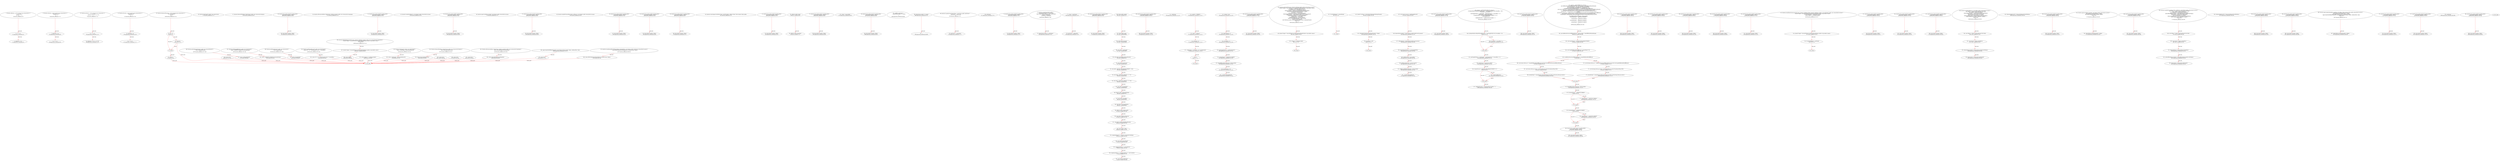 digraph  {
13 [label="2_ function add(uint a, uint b) internal pure returns(uint c) {\n        c = a + b;\n        require(c >= a);\n    }\n13-function_definition-3-6", method="add(uint a,uint b)", type_label=function_definition];
31 [label="3_ c = a + b;\n31-expression_statement-4-4", method="add(uint a,uint b)", type_label=expression_statement];
37 [label="4_ require(c >= a);\n37-expression_statement-5-5", method="add(uint a,uint b)", type_label=expression_statement];
44 [label="6_ function sub(uint a, uint b) internal pure returns(uint c) {\n        require(b <= a);\n        c = a - b;\n    }\n44-function_definition-7-10", method="sub(uint a,uint b)", type_label=function_definition];
62 [label="7_ require(b <= a);\n62-expression_statement-8-8", method="sub(uint a,uint b)", type_label=expression_statement];
69 [label="8_ c = a - b;\n69-expression_statement-9-9", method="sub(uint a,uint b)", type_label=expression_statement];
75 [label="10_ function mul(uint a, uint b) internal pure returns(uint c) {\n        c = a * b;\n        require(a == 0 || c / a == b);\n    }\n75-function_definition-11-14", method="mul(uint a,uint b)", type_label=function_definition];
93 [label="11_ c = a * b;\n93-expression_statement-12-12", method="mul(uint a,uint b)", type_label=expression_statement];
99 [label="12_ require(a == 0 || c / a == b);\n99-expression_statement-13-13", method="mul(uint a,uint b)", type_label=expression_statement];
112 [label="14_ function div(uint a, uint b) internal pure returns(uint c) {\n        require(b > 0);\n        c = a / b;\n    }\n112-function_definition-15-18", method="div(uint a,uint b)", type_label=function_definition];
130 [label="15_ require(b > 0);\n130-expression_statement-16-16", method="div(uint a,uint b)", type_label=expression_statement];
137 [label="16_ c = a / b;\n137-expression_statement-17-17", method="div(uint a,uint b)", type_label=expression_statement];
146 [label="20_ function limitLessThan(uint a, uint b) internal pure returns(uint c) {\n        if (a > b) return b;\n        return a;\n    }\n146-function_definition-21-24", method="limitLessThan(uint a,uint b)", type_label=function_definition];
164 [label="21_ if_a > b\n164-if-22-22", method="limitLessThan(uint a,uint b)", type_label=if];
2262 [label="21_ end_if", method="limitLessThan(uint a,uint b)", type_label=end_if];
168 [label="21_ return b;\n168-return-22-22", method="limitLessThan(uint a,uint b)", type_label=return];
170 [label="22_ return a;\n170-return-23-23", method="limitLessThan(uint a,uint b)", type_label=return];
175 [label="26_ function totalSupply() public view returns(uint);\n175-function_definition-27-27", method="totalSupply()", type_label=function_definition];
183 [label="27_ function balanceOf(address tokenOwner) public view returns(uint balance);\n183-function_definition-28-28", method="balanceOf(address tokenOwner)", type_label=function_definition];
196 [label="28_ function bug_unchk_send18() payable public{\n      msg.sender.transfer(1 ether);}\n196-function_definition-29-30", method="bug_unchk_send18()", type_label=function_definition];
201 [label="29_ msg.sender.transfer(1 ether);\n201-expression_statement-30-30", method="bug_unchk_send18()", type_label=expression_statement];
211 [label="30_ function allowance(address tokenOwner, address spender) public view returns(uint remaining);\n211-function_definition-31-31", method="allowance(address tokenOwner,address spender)", type_label=function_definition];
228 [label="31_ function bug_unchk_send29() payable public{\n      msg.sender.transfer(1 ether);}\n228-function_definition-32-33", method="bug_unchk_send29()", type_label=function_definition];
233 [label="32_ msg.sender.transfer(1 ether);\n233-expression_statement-33-33", method="bug_unchk_send29()", type_label=expression_statement];
243 [label="33_ function transfer(address to, uint tokens) public returns(bool success);\n243-function_definition-34-34", method="transfer(address to,uint tokens)", type_label=function_definition];
259 [label="34_ function bug_unchk_send6() payable public{\n      msg.sender.transfer(1 ether);}\n259-function_definition-35-36", method="bug_unchk_send6()", type_label=function_definition];
264 [label="35_ msg.sender.transfer(1 ether);\n264-expression_statement-36-36", method="bug_unchk_send6()", type_label=expression_statement];
274 [label="36_ function approve(address spender, uint tokens) public returns(bool success);\n274-function_definition-37-37", method="approve(address spender,uint tokens)", type_label=function_definition];
290 [label="37_ function bug_unchk_send16() payable public{\n      msg.sender.transfer(1 ether);}\n290-function_definition-38-39", method="bug_unchk_send16()", type_label=function_definition];
295 [label="38_ msg.sender.transfer(1 ether);\n295-expression_statement-39-39", method="bug_unchk_send16()", type_label=expression_statement];
305 [label="39_ function transferFrom(address from, address to, uint tokens) public returns(bool success);\n305-function_definition-40-40", method="transferFrom(address from,address to,uint tokens)", type_label=function_definition];
325 [label="40_ function bug_unchk_send24() payable public{\n      msg.sender.transfer(1 ether);}\n325-function_definition-41-42", method="bug_unchk_send24()", type_label=function_definition];
330 [label="41_ msg.sender.transfer(1 ether);\n330-expression_statement-42-42", method="bug_unchk_send24()", type_label=expression_statement];
340 [label="42_ function bug_unchk_send8() payable public{\n      msg.sender.transfer(1 ether);}\n340-function_definition-43-44", method="bug_unchk_send8()", type_label=function_definition];
345 [label="43_ msg.sender.transfer(1 ether);\n345-expression_statement-44-44", method="bug_unchk_send8()", type_label=expression_statement];
369 [label="45_ function bug_unchk_send27() payable public{\n      msg.sender.transfer(1 ether);}\n369-function_definition-46-47", method="bug_unchk_send27()", type_label=function_definition];
374 [label="46_ msg.sender.transfer(1 ether);\n374-expression_statement-47-47", method="bug_unchk_send27()", type_label=expression_statement];
401 [label="50_ function receiveApproval(address from, uint256 tokens, address token, bytes memory data) public;\n401-function_definition-51-51", method="receiveApproval(address from,uint256 tokens,address token,bytes memory data)", type_label=function_definition];
420 [label="51_ function bug_unchk_send5() payable public{\n      msg.sender.transfer(1 ether);}\n420-function_definition-52-53", method="bug_unchk_send5()", type_label=function_definition];
425 [label="52_ msg.sender.transfer(1 ether);\n425-expression_statement-53-53", method="bug_unchk_send5()", type_label=expression_statement];
438 [label="55_ address public owner;\n438-new_variable-56-56", method="", type_label=new_variable];
443 [label="56_ address public newOwner;\n443-new_variable-57-57", method="", type_label=new_variable];
448 [label="57_ function bug_unchk_send31() payable public{\n      msg.sender.transfer(1 ether);}\n448-function_definition-58-59", method="bug_unchk_send31()", type_label=function_definition];
453 [label="58_ msg.sender.transfer(1 ether);\n453-expression_statement-59-59", method="bug_unchk_send31()", type_label=expression_statement];
475 [label="61_ owner = msg.sender;\n475-expression_statement-62-62", method="", type_label=expression_statement];
481 [label="63_ function bug_unchk_send15() payable public{\n      msg.sender.transfer(1 ether);}\n481-function_definition-64-65", method="bug_unchk_send15()", type_label=function_definition];
486 [label="64_ msg.sender.transfer(1 ether);\n486-expression_statement-65-65", method="bug_unchk_send15()", type_label=expression_statement];
496 [label="65_ modifier onlyOwner {\n        require(msg.sender == owner);\n        _;\n    }\n496-expression_statement-66-69", method="", type_label=expression_statement];
499 [label="66_ require(msg.sender == owner);\n499-expression_statement-67-67", method="", type_label=expression_statement];
508 [label="67_ _;\n508-expression_statement-68-68", method="", type_label=expression_statement];
510 [label="69_ function transferOwnership(address _newOwner) public onlyOwner {\n        newOwner = _newOwner;\n    }\n510-function_definition-70-72", method="transferOwnership(address _newOwner)", type_label=function_definition];
517 [label="69_ onlyOwner\n517-expression_statement-70-70", method="transferOwnership(address _newOwner)", type_label=expression_statement];
520 [label="70_ newOwner = _newOwner;\n520-expression_statement-71-71", method="transferOwnership(address _newOwner)", type_label=expression_statement];
524 [label="72_ function bug_unchk_send28() payable public{\n      msg.sender.transfer(1 ether);}\n524-function_definition-73-74", method="bug_unchk_send28()", type_label=function_definition];
529 [label="73_ msg.sender.transfer(1 ether);\n529-expression_statement-74-74", method="bug_unchk_send28()", type_label=expression_statement];
539 [label="74_ function acceptOwnership() public {\n        require(msg.sender == newOwner);\n        emit OwnershipTransferred(owner, newOwner);\n        owner = newOwner;\n        newOwner = address(0);\n    }\n539-function_definition-75-80", method="acceptOwnership()", type_label=function_definition];
543 [label="75_ require(msg.sender == newOwner);\n543-expression_statement-76-76", method="acceptOwnership()", type_label=expression_statement];
558 [label="77_ owner = newOwner;\n558-expression_statement-78-78", method="acceptOwnership()", type_label=expression_statement];
562 [label="78_ newOwner = address(0);\n562-expression_statement-79-79", method="acceptOwnership()", type_label=expression_statement];
568 [label="80_ function bug_unchk_send21() payable public{\n      msg.sender.transfer(1 ether);}\n568-function_definition-81-82", method="bug_unchk_send21()", type_label=function_definition];
573 [label="81_ msg.sender.transfer(1 ether);\n573-expression_statement-82-82", method="bug_unchk_send21()", type_label=expression_statement];
602 [label="86_ string public symbol;\n602-new_variable-87-87", method="", type_label=new_variable];
607 [label="87_ string public name;\n607-new_variable-88-88", method="", type_label=new_variable];
612 [label="88_ uint8 public decimals;\n612-new_variable-89-89", method="", type_label=new_variable];
617 [label="89_ uint public _totalSupply;\n617-new_variable-90-90", method="", type_label=new_variable];
622 [label="90_ uint public latestDifficultyPeriodStarted;\n622-new_variable-91-91", method="", type_label=new_variable];
627 [label="91_ uint public epochCount;\n627-new_variable-92-92", method="", type_label=new_variable];
632 [label="92_ uint public _BLOCKS_PER_READJUSTMENT = 1024;\n632-new_variable-93-93", method="", type_label=new_variable];
638 [label="93_ uint public _MINIMUM_TARGET = 2 ** 16;\n638-new_variable-94-94", method="", type_label=new_variable];
646 [label="94_ uint public _MAXIMUM_TARGET = 2 ** 234;\n646-new_variable-95-95", method="", type_label=new_variable];
654 [label="95_ uint public miningTarget;\n654-new_variable-96-96", method="", type_label=new_variable];
659 [label="96_ bytes32 public challengeNumber;\n659-new_variable-97-97", method="", type_label=new_variable];
664 [label="97_ uint public rewardEra;\n664-new_variable-98-98", method="", type_label=new_variable];
669 [label="98_ uint public maxSupplyForEra;\n669-new_variable-99-99", method="", type_label=new_variable];
674 [label="99_ address public lastRewardTo;\n674-new_variable-100-100", method="", type_label=new_variable];
679 [label="100_ uint public lastRewardAmount;\n679-new_variable-101-101", method="", type_label=new_variable];
684 [label="101_ uint public lastRewardEthBlockNumber;\n684-new_variable-102-102", method="", type_label=new_variable];
689 [label="102_ bool locked = false;\n689-new_variable-103-103", method="", type_label=new_variable];
695 [label="103_ mapping(bytes32 => bytes32) solutionForChallenge;\n695-new_variable-104-104", method="", type_label=new_variable];
701 [label="104_ uint public tokensMinted;\n701-new_variable-105-105", method="", type_label=new_variable];
706 [label="105_ mapping(address => uint) balances;\n706-new_variable-106-106", method="", type_label=new_variable];
712 [label="106_ mapping(address => mapping(address => uint)) allowed;\n712-new_variable-107-107", method="", type_label=new_variable];
720 [label="107_ uint public burnPercent;\n720-new_variable-108-108", method="", type_label=new_variable];
725 [label="108_ function bug_unchk_send13() payable public{\n      msg.sender.transfer(1 ether);}\n725-function_definition-109-110", method="bug_unchk_send13()", type_label=function_definition];
730 [label="109_ msg.sender.transfer(1 ether);\n730-expression_statement-110-110", method="bug_unchk_send13()", type_label=expression_statement];
759 [label="111_ onlyOwner\n759-expression_statement-112-112", method="", type_label=expression_statement];
762 [label="112_ symbol = \"YESBUZ\";\n762-expression_statement-113-113", method="", type_label=expression_statement];
767 [label="113_ name = \"Yesbuzz\";\n767-expression_statement-114-114", method="", type_label=expression_statement];
772 [label="114_ decimals = 8;\n772-expression_statement-115-115", method="", type_label=expression_statement];
776 [label="115_ _totalSupply = 21000000 * 10 ** uint(decimals);\n776-expression_statement-116-116", method="", type_label=expression_statement];
786 [label="116_ if\n786-if-117-117", method="", type_label=if];
2884 [label="116_ end_if", method="", type_label=end_if];
790 [label="117_ locked = true;\n790-expression_statement-118-118", method="", type_label=expression_statement];
795 [label="118_ tokensMinted = 0;\n795-expression_statement-119-119", method="", type_label=expression_statement];
799 [label="119_ rewardEra = 0;\n799-expression_statement-120-120", method="", type_label=expression_statement];
803 [label="120_ maxSupplyForEra = _totalSupply.div(2);\n803-expression_statement-121-121", method="", type_label=expression_statement];
812 [label="121_ miningTarget = _MAXIMUM_TARGET;\n812-expression_statement-122-122", method="", type_label=expression_statement];
816 [label="122_ latestDifficultyPeriodStarted = block.number;\n816-expression_statement-123-123", method="", type_label=expression_statement];
822 [label="123_ burnPercent = 10;\n822-expression_statement-124-124", method="", type_label=expression_statement];
826 [label="124_ _startNewMiningEpoch();\n826-expression_statement-125-125", method="", type_label=expression_statement];
829 [label="126_ function bug_unchk_send10() payable public{\n      msg.sender.transfer(1 ether);}\n829-function_definition-127-128", method="bug_unchk_send10()", type_label=function_definition];
834 [label="127_ msg.sender.transfer(1 ether);\n834-expression_statement-128-128", method="bug_unchk_send10()", type_label=expression_statement];
844 [label="128_ function mint(uint256 nonce, bytes32 challenge_digest) public returns(bool success) {\n        bytes32 digest = keccak256(abi.encodePacked(challengeNumber, msg.sender, nonce));\n        if (digest != challenge_digest) revert();\n        if (uint256(digest) > miningTarget) revert();\n        bytes32 solution = solutionForChallenge[challengeNumber];\n        solutionForChallenge[challengeNumber] = digest;\n        if (solution != 0x0) revert();  \n        uint reward_amount = getMiningReward();\n        balances[msg.sender] = balances[msg.sender].add(reward_amount);\n        tokensMinted = tokensMinted.add(reward_amount);\n        assert(tokensMinted <= maxSupplyForEra);\n        lastRewardTo = msg.sender;\n        lastRewardAmount = reward_amount;\n        lastRewardEthBlockNumber = block.number;\n        _startNewMiningEpoch();\n        emit Mint(msg.sender, reward_amount, epochCount, challengeNumber);\n        return true;\n    }\n844-function_definition-129-146", method="mint(uint256 nonce,bytes32 challenge_digest)", type_label=function_definition];
861 [label="129_ bytes32 digest = keccak256(abi.encodePacked(challengeNumber, msg.sender, nonce));\n861-new_variable-130-130", method="mint(uint256 nonce,bytes32 challenge_digest)", type_label=new_variable];
881 [label="130_ if_digest != challenge_digest\n881-if-131-131", method="mint(uint256 nonce,bytes32 challenge_digest)", type_label=if];
2979 [label="130_ end_if", method="mint(uint256 nonce,bytes32 challenge_digest)", type_label=end_if];
887 [label="131_ if_uint256(digest) > miningTarget\n887-if-132-132", method="mint(uint256 nonce,bytes32 challenge_digest)", type_label=if];
2985 [label="131_ end_if", method="mint(uint256 nonce,bytes32 challenge_digest)", type_label=end_if];
895 [label="132_ bytes32 solution = solutionForChallenge[challengeNumber];\n895-new_variable-133-133", method="mint(uint256 nonce,bytes32 challenge_digest)", type_label=new_variable];
903 [label="133_ solutionForChallenge[challengeNumber] = digest;\n903-expression_statement-134-134", method="mint(uint256 nonce,bytes32 challenge_digest)", type_label=expression_statement];
909 [label="134_ if_solution != 0x0\n909-if-135-135", method="mint(uint256 nonce,bytes32 challenge_digest)", type_label=if];
3007 [label="134_ end_if", method="mint(uint256 nonce,bytes32 challenge_digest)", type_label=end_if];
915 [label="135_ uint reward_amount = getMiningReward();\n915-new_variable-136-136", method="mint(uint256 nonce,bytes32 challenge_digest)", type_label=new_variable];
922 [label="136_ balances[msg.sender] = balances[msg.sender].add(reward_amount);\n922-expression_statement-137-137", method="mint(uint256 nonce,bytes32 challenge_digest)", type_label=expression_statement];
939 [label="137_ tokensMinted = tokensMinted.add(reward_amount);\n939-expression_statement-138-138", method="mint(uint256 nonce,bytes32 challenge_digest)", type_label=expression_statement];
948 [label="138_ assert(tokensMinted <= maxSupplyForEra);\n948-expression_statement-139-139", method="mint(uint256 nonce,bytes32 challenge_digest)", type_label=expression_statement];
955 [label="139_ lastRewardTo = msg.sender;\n955-expression_statement-140-140", method="mint(uint256 nonce,bytes32 challenge_digest)", type_label=expression_statement];
961 [label="140_ lastRewardAmount = reward_amount;\n961-expression_statement-141-141", method="mint(uint256 nonce,bytes32 challenge_digest)", type_label=expression_statement];
965 [label="141_ lastRewardEthBlockNumber = block.number;\n965-expression_statement-142-142", method="mint(uint256 nonce,bytes32 challenge_digest)", type_label=expression_statement];
971 [label="142_ _startNewMiningEpoch();\n971-expression_statement-143-143", method="mint(uint256 nonce,bytes32 challenge_digest)", type_label=expression_statement];
986 [label="144_ return true;\n986-return-145-145", method="mint(uint256 nonce,bytes32 challenge_digest)", type_label=return];
989 [label="146_ function bug_unchk_send22() payable public{\n      msg.sender.transfer(1 ether);}\n989-function_definition-147-148", method="bug_unchk_send22()", type_label=function_definition];
994 [label="147_ msg.sender.transfer(1 ether);\n994-expression_statement-148-148", method="bug_unchk_send22()", type_label=expression_statement];
1004 [label="148_ function _startNewMiningEpoch() internal {\n        if (tokensMinted.add(getMiningReward()) > maxSupplyForEra && rewardEra < 39) {\n            rewardEra = rewardEra + 1;\n        }\n        maxSupplyForEra = _totalSupply - _totalSupply.div(2 ** (rewardEra + 1));\n        epochCount = epochCount.add(1);\n        if (epochCount % _BLOCKS_PER_READJUSTMENT == 0) {\n            _reAdjustDifficulty();\n        }\n        challengeNumber = blockhash(block.number - 1);\n    }\n1004-function_definition-149-159", method="_startNewMiningEpoch()", type_label=function_definition];
1008 [label="149_ if_tokensMinted.add(getMiningReward()) > maxSupplyForEra && rewardEra < 39\n1008-if-150-152", method="_startNewMiningEpoch()", type_label=if];
3106 [label="149_ end_if", method="_startNewMiningEpoch()", type_label=end_if];
1023 [label="150_ rewardEra = rewardEra + 1;\n1023-expression_statement-151-151", method="_startNewMiningEpoch()", type_label=expression_statement];
1029 [label="152_ maxSupplyForEra = _totalSupply - _totalSupply.div(2 ** (rewardEra + 1));\n1029-expression_statement-153-153", method="_startNewMiningEpoch()", type_label=expression_statement];
1045 [label="153_ epochCount = epochCount.add(1);\n1045-expression_statement-154-154", method="_startNewMiningEpoch()", type_label=expression_statement];
1054 [label="154_ if_epochCount % _BLOCKS_PER_READJUSTMENT == 0\n1054-if-155-157", method="_startNewMiningEpoch()", type_label=if];
3152 [label="154_ end_if", method="_startNewMiningEpoch()", type_label=end_if];
1061 [label="155_ _reAdjustDifficulty();\n1061-expression_statement-156-156", method="_startNewMiningEpoch()", type_label=expression_statement];
1064 [label="157_ challengeNumber = blockhash(block.number - 1);\n1064-expression_statement-158-158", method="_startNewMiningEpoch()", type_label=expression_statement];
1075 [label="159_ function bug_unchk_send12() payable public{\n      msg.sender.transfer(1 ether);}\n1075-function_definition-160-161", method="bug_unchk_send12()", type_label=function_definition];
1080 [label="160_ msg.sender.transfer(1 ether);\n1080-expression_statement-161-161", method="bug_unchk_send12()", type_label=expression_statement];
1090 [label="161_ function _reAdjustDifficulty() internal {\n        uint ethBlocksSinceLastDifficultyPeriod = block.number - latestDifficultyPeriodStarted;\n        uint epochsMined = _BLOCKS_PER_READJUSTMENT;  \n        uint targetEthBlocksPerDiffPeriod = epochsMined * 60;  \n        if (ethBlocksSinceLastDifficultyPeriod < targetEthBlocksPerDiffPeriod) {\n            uint excess_block_pct = (targetEthBlocksPerDiffPeriod.mul(100)).div(ethBlocksSinceLastDifficultyPeriod);\n            uint excess_block_pct_extra = excess_block_pct.sub(100).limitLessThan(1000);\n            miningTarget = miningTarget.sub(miningTarget.div(2000).mul(excess_block_pct_extra));  \n        } else {\n            uint shortage_block_pct = (ethBlocksSinceLastDifficultyPeriod.mul(100)).div(targetEthBlocksPerDiffPeriod);\n            uint shortage_block_pct_extra = shortage_block_pct.sub(100).limitLessThan(1000);  \n            miningTarget = miningTarget.add(miningTarget.div(2000).mul(shortage_block_pct_extra));  \n        }\n        latestDifficultyPeriodStarted = block.number;\n        if (miningTarget < _MINIMUM_TARGET)  \n        {\n            miningTarget = _MINIMUM_TARGET;\n        }\n        if (miningTarget > _MAXIMUM_TARGET)  \n        {\n            miningTarget = _MAXIMUM_TARGET;\n        }\n    }\n1090-function_definition-162-184", method="_reAdjustDifficulty()", type_label=function_definition];
1094 [label="162_ uint ethBlocksSinceLastDifficultyPeriod = block.number - latestDifficultyPeriodStarted;\n1094-new_variable-163-163", method="_reAdjustDifficulty()", type_label=new_variable];
1104 [label="163_ uint epochsMined = _BLOCKS_PER_READJUSTMENT;\n1104-new_variable-164-164", method="_reAdjustDifficulty()", type_label=new_variable];
1110 [label="164_ uint targetEthBlocksPerDiffPeriod = epochsMined * 60;\n1110-new_variable-165-165", method="_reAdjustDifficulty()", type_label=new_variable];
1118 [label="165_ if_ethBlocksSinceLastDifficultyPeriod < targetEthBlocksPerDiffPeriod\n1118-if-166-174", method="_reAdjustDifficulty()", type_label=if];
3216 [label="165_ end_if", method="_reAdjustDifficulty()", type_label=end_if];
1123 [label="166_ uint excess_block_pct = (targetEthBlocksPerDiffPeriod.mul(100)).div(ethBlocksSinceLastDifficultyPeriod);\n1123-new_variable-167-167", method="_reAdjustDifficulty()", type_label=new_variable];
1140 [label="167_ uint excess_block_pct_extra = excess_block_pct.sub(100).limitLessThan(1000);\n1140-new_variable-168-168", method="_reAdjustDifficulty()", type_label=new_variable];
1156 [label="168_ miningTarget = miningTarget.sub(miningTarget.div(2000).mul(excess_block_pct_extra));\n1156-expression_statement-169-169", method="_reAdjustDifficulty()", type_label=expression_statement];
1176 [label="170_ uint shortage_block_pct = (ethBlocksSinceLastDifficultyPeriod.mul(100)).div(targetEthBlocksPerDiffPeriod);\n1176-new_variable-171-171", method="_reAdjustDifficulty()", type_label=new_variable];
1193 [label="171_ uint shortage_block_pct_extra = shortage_block_pct.sub(100).limitLessThan(1000);\n1193-new_variable-172-172", method="_reAdjustDifficulty()", type_label=new_variable];
1209 [label="172_ miningTarget = miningTarget.add(miningTarget.div(2000).mul(shortage_block_pct_extra));\n1209-expression_statement-173-173", method="_reAdjustDifficulty()", type_label=expression_statement];
1228 [label="174_ latestDifficultyPeriodStarted = block.number;\n1228-expression_statement-175-175", method="_reAdjustDifficulty()", type_label=expression_statement];
1234 [label="175_ if_miningTarget < _MINIMUM_TARGET\n1234-if-176-179", method="_reAdjustDifficulty()", type_label=if];
3332 [label="175_ end_if", method="_reAdjustDifficulty()", type_label=end_if];
1239 [label="177_ miningTarget = _MINIMUM_TARGET;\n1239-expression_statement-178-178", method="_reAdjustDifficulty()", type_label=expression_statement];
1243 [label="179_ if_miningTarget > _MAXIMUM_TARGET\n1243-if-180-183", method="_reAdjustDifficulty()", type_label=if];
3341 [label="179_ end_if", method="_reAdjustDifficulty()", type_label=end_if];
1248 [label="181_ miningTarget = _MAXIMUM_TARGET;\n1248-expression_statement-182-182", method="_reAdjustDifficulty()", type_label=expression_statement];
1252 [label="184_ function bug_unchk_send11() payable public{\n      msg.sender.transfer(1 ether);}\n1252-function_definition-185-186", method="bug_unchk_send11()", type_label=function_definition];
1257 [label="185_ msg.sender.transfer(1 ether);\n1257-expression_statement-186-186", method="bug_unchk_send11()", type_label=expression_statement];
1267 [label="186_ function getChallengeNumber() public view returns(bytes32) {\n        return challengeNumber;\n    }\n1267-function_definition-187-189", method="getChallengeNumber()", type_label=function_definition];
1276 [label="187_ return challengeNumber;\n1276-return-188-188", method="getChallengeNumber()", type_label=return];
1278 [label="189_ function bug_unchk_send1() payable public{\n      msg.sender.transfer(1 ether);}\n1278-function_definition-190-191", method="bug_unchk_send1()", type_label=function_definition];
1283 [label="190_ msg.sender.transfer(1 ether);\n1283-expression_statement-191-191", method="bug_unchk_send1()", type_label=expression_statement];
1293 [label="191_ function getMiningDifficulty() public view returns(uint) {\n        return _MAXIMUM_TARGET.div(miningTarget);\n    }\n1293-function_definition-192-194", method="getMiningDifficulty()", type_label=function_definition];
1302 [label="192_ return _MAXIMUM_TARGET.div(miningTarget);\n1302-return-193-193", method="getMiningDifficulty()", type_label=return];
1309 [label="194_ function bug_unchk_send2() payable public{\n      msg.sender.transfer(1 ether);}\n1309-function_definition-195-196", method="bug_unchk_send2()", type_label=function_definition];
1314 [label="195_ msg.sender.transfer(1 ether);\n1314-expression_statement-196-196", method="bug_unchk_send2()", type_label=expression_statement];
1324 [label="196_ function getMiningTarget() public view returns(uint) {\n        return miningTarget;\n    }\n1324-function_definition-197-199", method="getMiningTarget()", type_label=function_definition];
1333 [label="197_ return miningTarget;\n1333-return-198-198", method="getMiningTarget()", type_label=return];
1335 [label="199_ function bug_unchk_send17() payable public{\n      msg.sender.transfer(1 ether);}\n1335-function_definition-200-201", method="bug_unchk_send17()", type_label=function_definition];
1340 [label="200_ msg.sender.transfer(1 ether);\n1340-expression_statement-201-201", method="bug_unchk_send17()", type_label=expression_statement];
1350 [label="201_ function getMiningReward() public view returns(uint) {\n        return (50 * 10 ** uint(decimals)).div(2 ** rewardEra);\n    }\n1350-function_definition-202-204", method="getMiningReward()", type_label=function_definition];
1359 [label="202_ return (50 * 10 ** uint(decimals)).div(2 ** rewardEra);\n1359-return-203-203", method="getMiningReward()", type_label=return];
1375 [label="204_ function bug_unchk_send3() payable public{\n      msg.sender.transfer(1 ether);}\n1375-function_definition-205-206", method="bug_unchk_send3()", type_label=function_definition];
1380 [label="205_ msg.sender.transfer(1 ether);\n1380-expression_statement-206-206", method="bug_unchk_send3()", type_label=expression_statement];
1390 [label="206_ function getMintDigest(uint256 nonce, bytes32 challenge_number) public view returns(bytes32 digesttest) {\n        bytes32 digest = keccak256(abi.encodePacked(challenge_number, msg.sender, nonce));\n        return digest;\n    }\n1390-function_definition-207-210", method="getMintDigest(uint256 nonce,bytes32 challenge_number)", type_label=function_definition];
1408 [label="207_ bytes32 digest = keccak256(abi.encodePacked(challenge_number, msg.sender, nonce));\n1408-new_variable-208-208", method="getMintDigest(uint256 nonce,bytes32 challenge_number)", type_label=new_variable];
1428 [label="208_ return digest;\n1428-return-209-209", method="getMintDigest(uint256 nonce,bytes32 challenge_number)", type_label=return];
1430 [label="210_ function bug_unchk_send9() payable public{\n      msg.sender.transfer(1 ether);}\n1430-function_definition-211-212", method="bug_unchk_send9()", type_label=function_definition];
1435 [label="211_ msg.sender.transfer(1 ether);\n1435-expression_statement-212-212", method="bug_unchk_send9()", type_label=expression_statement];
1445 [label="212_ function checkMintSolution(uint256 nonce, bytes32 challenge_digest, bytes32 challenge_number, uint testTarget) public view returns(bool success) {\n        bytes32 digest = keccak256(abi.encodePacked(challenge_number, msg.sender, nonce));\n        if (uint256(digest) > testTarget) revert();\n        return (digest == challenge_digest);\n    }\n1445-function_definition-213-217", method="checkMintSolution(uint256 nonce,bytes32 challenge_digest,bytes32 challenge_number,uint testTarget)", type_label=function_definition];
1471 [label="213_ bytes32 digest = keccak256(abi.encodePacked(challenge_number, msg.sender, nonce));\n1471-new_variable-214-214", method="checkMintSolution(uint256 nonce,bytes32 challenge_digest,bytes32 challenge_number,uint testTarget)", type_label=new_variable];
1491 [label="214_ if_uint256(digest) > testTarget\n1491-if-215-215", method="checkMintSolution(uint256 nonce,bytes32 challenge_digest,bytes32 challenge_number,uint testTarget)", type_label=if];
3589 [label="214_ end_if", method="checkMintSolution(uint256 nonce,bytes32 challenge_digest,bytes32 challenge_number,uint testTarget)", type_label=end_if];
1499 [label="215_ return (digest == challenge_digest);\n1499-return-216-216", method="checkMintSolution(uint256 nonce,bytes32 challenge_digest,bytes32 challenge_number,uint testTarget)", type_label=return];
1504 [label="217_ function bug_unchk_send25() payable public{\n      msg.sender.transfer(1 ether);}\n1504-function_definition-218-219", method="bug_unchk_send25()", type_label=function_definition];
1509 [label="218_ msg.sender.transfer(1 ether);\n1509-expression_statement-219-219", method="bug_unchk_send25()", type_label=expression_statement];
1519 [label="219_ function totalSupply() public view returns(uint) {\n        return _totalSupply - balances[address(0)];\n    }\n1519-function_definition-220-222", method="totalSupply()", type_label=function_definition];
1528 [label="220_ return _totalSupply - balances[address(0)];\n1528-return-221-221", method="totalSupply()", type_label=return];
1536 [label="222_ function bug_unchk_send19() payable public{\n      msg.sender.transfer(1 ether);}\n1536-function_definition-223-224", method="bug_unchk_send19()", type_label=function_definition];
1541 [label="223_ msg.sender.transfer(1 ether);\n1541-expression_statement-224-224", method="bug_unchk_send19()", type_label=expression_statement];
1551 [label="224_ function balanceOf(address tokenOwner) public view returns(uint balance) {\n        return balances[tokenOwner];\n    }\n1551-function_definition-225-227", method="balanceOf(address tokenOwner)", type_label=function_definition];
1565 [label="225_ return balances[tokenOwner];\n1565-return-226-226", method="balanceOf(address tokenOwner)", type_label=return];
1569 [label="227_ function bug_unchk_send26() payable public{\n      msg.sender.transfer(1 ether);}\n1569-function_definition-228-229", method="bug_unchk_send26()", type_label=function_definition];
1574 [label="228_ msg.sender.transfer(1 ether);\n1574-expression_statement-229-229", method="bug_unchk_send26()", type_label=expression_statement];
1584 [label="229_ function transfer(address to, uint tokens) public returns(bool success) {\n        uint toBurn = tokens.mul(burnPercent).div(1000);\n        uint toSend = tokens.sub(toBurn);\n        balances[msg.sender] = balances[msg.sender].sub(tokens);\n        balances[to] = balances[to].add(toSend);\n        emit Transfer(msg.sender, to, toSend);\n        balances[address(0)] = balances[address(0)].add(toBurn);\n        emit Transfer(msg.sender, address(0), toBurn);\n        return true;\n    }\n1584-function_definition-230-239", method="transfer(address to,uint tokens)", type_label=function_definition];
1601 [label="230_ uint toBurn = tokens.mul(burnPercent).div(1000);\n1601-new_variable-231-231", method="transfer(address to,uint tokens)", type_label=new_variable];
1617 [label="231_ uint toSend = tokens.sub(toBurn);\n1617-new_variable-232-232", method="transfer(address to,uint tokens)", type_label=new_variable];
1628 [label="232_ balances[msg.sender] = balances[msg.sender].sub(tokens);\n1628-expression_statement-233-233", method="transfer(address to,uint tokens)", type_label=expression_statement];
1645 [label="233_ balances[to] = balances[to].add(toSend);\n1645-expression_statement-234-234", method="transfer(address to,uint tokens)", type_label=expression_statement];
1668 [label="235_ balances[address(0)] = balances[address(0)].add(toBurn);\n1668-expression_statement-236-236", method="transfer(address to,uint tokens)", type_label=expression_statement];
1697 [label="237_ return true;\n1697-return-238-238", method="transfer(address to,uint tokens)", type_label=return];
1700 [label="239_ function bug_unchk_send20() payable public{\n      msg.sender.transfer(1 ether);}\n1700-function_definition-240-241", method="bug_unchk_send20()", type_label=function_definition];
1705 [label="240_ msg.sender.transfer(1 ether);\n1705-expression_statement-241-241", method="bug_unchk_send20()", type_label=expression_statement];
1715 [label="241_ function approve(address spender, uint tokens) public returns(bool success) {\n        allowed[msg.sender][spender] = tokens;\n        emit Approval(msg.sender, spender, tokens);\n        return true;\n    }\n1715-function_definition-242-246", method="approve(address spender,uint tokens)", type_label=function_definition];
1732 [label="242_ allowed[msg.sender][spender] = tokens;\n1732-expression_statement-243-243", method="approve(address spender,uint tokens)", type_label=expression_statement];
1752 [label="244_ return true;\n1752-return-245-245", method="approve(address spender,uint tokens)", type_label=return];
1755 [label="246_ function bug_unchk_send32() payable public{\n      msg.sender.transfer(1 ether);}\n1755-function_definition-247-248", method="bug_unchk_send32()", type_label=function_definition];
1760 [label="247_ msg.sender.transfer(1 ether);\n1760-expression_statement-248-248", method="bug_unchk_send32()", type_label=expression_statement];
1770 [label="248_ function transferFrom(address from, address to, uint tokens) public returns(bool success) {\n        uint toBurn = tokens.mul(burnPercent).div(1000);\n        uint toSend = tokens.sub(toBurn);\n        balances[from] = balances[from].sub(tokens);\n        allowed[from][msg.sender] = allowed[from][msg.sender].sub(tokens);\n        balances[to] = balances[to].add(toSend);\n        emit Transfer(from, to, toSend);\n        balances[address(0)] = balances[address(0)].add(toBurn);\n        emit Transfer(from, address(0), toBurn);\n        return true;\n    }\n1770-function_definition-249-259", method="transferFrom(address from,address to,uint tokens)", type_label=function_definition];
1791 [label="249_ uint toBurn = tokens.mul(burnPercent).div(1000);\n1791-new_variable-250-250", method="transferFrom(address from,address to,uint tokens)", type_label=new_variable];
1807 [label="250_ uint toSend = tokens.sub(toBurn);\n1807-new_variable-251-251", method="transferFrom(address from,address to,uint tokens)", type_label=new_variable];
1818 [label="251_ balances[from] = balances[from].sub(tokens);\n1818-expression_statement-252-252", method="transferFrom(address from,address to,uint tokens)", type_label=expression_statement];
1831 [label="252_ allowed[from][msg.sender] = allowed[from][msg.sender].sub(tokens);\n1831-expression_statement-253-253", method="transferFrom(address from,address to,uint tokens)", type_label=expression_statement];
1852 [label="253_ balances[to] = balances[to].add(toSend);\n1852-expression_statement-254-254", method="transferFrom(address from,address to,uint tokens)", type_label=expression_statement];
1873 [label="255_ balances[address(0)] = balances[address(0)].add(toBurn);\n1873-expression_statement-256-256", method="transferFrom(address from,address to,uint tokens)", type_label=expression_statement];
1900 [label="257_ return true;\n1900-return-258-258", method="transferFrom(address from,address to,uint tokens)", type_label=return];
1903 [label="259_ function bug_unchk_send4() payable public{\n      msg.sender.transfer(1 ether);}\n1903-function_definition-260-261", method="bug_unchk_send4()", type_label=function_definition];
1908 [label="260_ msg.sender.transfer(1 ether);\n1908-expression_statement-261-261", method="bug_unchk_send4()", type_label=expression_statement];
1918 [label="261_ function allowance(address tokenOwner, address spender) public view returns(uint remaining) {\n        return allowed[tokenOwner][spender];\n    }\n1918-function_definition-262-264", method="allowance(address tokenOwner,address spender)", type_label=function_definition];
1936 [label="262_ return allowed[tokenOwner][spender];\n1936-return-263-263", method="allowance(address tokenOwner,address spender)", type_label=return];
1942 [label="264_ function bug_unchk_send7() payable public{\n      msg.sender.transfer(1 ether);}\n1942-function_definition-265-266", method="bug_unchk_send7()", type_label=function_definition];
1947 [label="265_ msg.sender.transfer(1 ether);\n1947-expression_statement-266-266", method="bug_unchk_send7()", type_label=expression_statement];
1957 [label="266_ function approveAndCall(address spender, uint tokens, bytes memory data) public returns(bool success) {\n        allowed[msg.sender][spender] = tokens;\n        emit Approval(msg.sender, spender, tokens);\n        ApproveAndCallFallBack(spender).receiveApproval(msg.sender, tokens, address(this), data);\n        return true;\n    }\n1957-function_definition-267-272", method="approveAndCall(address spender,uint tokens,bytes memory data)", type_label=function_definition];
1978 [label="267_ allowed[msg.sender][spender] = tokens;\n1978-expression_statement-268-268", method="approveAndCall(address spender,uint tokens,bytes memory data)", type_label=expression_statement];
1998 [label="269_ ApproveAndCallFallBack(spender).receiveApproval(msg.sender, tokens, address(this), data);\n1998-expression_statement-270-270", method="approveAndCall(address spender,uint tokens,bytes memory data)", type_label=expression_statement];
2018 [label="270_ return true;\n2018-return-271-271", method="approveAndCall(address spender,uint tokens,bytes memory data)", type_label=return];
2021 [label="272_ function bug_unchk_send23() payable public{\n      msg.sender.transfer(1 ether);}\n2021-function_definition-273-274", method="bug_unchk_send23()", type_label=function_definition];
2026 [label="273_ msg.sender.transfer(1 ether);\n2026-expression_statement-274-274", method="bug_unchk_send23()", type_label=expression_statement];
2042 [label="277_ function bug_unchk_send14() payable public{\n      msg.sender.transfer(1 ether);}\n2042-function_definition-278-279", method="bug_unchk_send14()", type_label=function_definition];
2047 [label="278_ msg.sender.transfer(1 ether);\n2047-expression_statement-279-279", method="bug_unchk_send14()", type_label=expression_statement];
2057 [label="279_ function transferAnyERC20Token(address tokenAddress, uint tokens) public onlyOwner returns(bool success) {\n        return ERC20Interface(tokenAddress).transfer(owner, tokens);\n    }\n2057-function_definition-280-282", method="transferAnyERC20Token(address tokenAddress,uint tokens)", type_label=function_definition];
2068 [label="279_ onlyOwner\n2068-expression_statement-280-280", method="transferAnyERC20Token(address tokenAddress,uint tokens)", type_label=expression_statement];
2076 [label="280_ return ERC20Interface(tokenAddress).transfer(owner, tokens);\n2076-return-281-281", method="transferAnyERC20Token(address tokenAddress,uint tokens)", type_label=return];
2088 [label="282_ function bug_unchk_send30() payable public{\n      msg.sender.transfer(1 ether);}\n2088-function_definition-283-284", method="bug_unchk_send30()", type_label=function_definition];
2093 [label="283_ msg.sender.transfer(1 ether);\n2093-expression_statement-284-284", method="bug_unchk_send30()", type_label=expression_statement];
1 [label="0_ start_node", method="", type_label=start];
2 [label="0_ exit_node", method="", type_label=exit];
13 -> 31  [color=red, controlflow_type=next_line, edge_type=CFG_edge, key=0, label=next_line];
31 -> 37  [color=red, controlflow_type=next_line, edge_type=CFG_edge, key=0, label=next_line];
44 -> 62  [color=red, controlflow_type=next_line, edge_type=CFG_edge, key=0, label=next_line];
62 -> 69  [color=red, controlflow_type=next_line, edge_type=CFG_edge, key=0, label=next_line];
75 -> 93  [color=red, controlflow_type=next_line, edge_type=CFG_edge, key=0, label=next_line];
93 -> 99  [color=red, controlflow_type=next_line, edge_type=CFG_edge, key=0, label=next_line];
112 -> 130  [color=red, controlflow_type=next_line, edge_type=CFG_edge, key=0, label=next_line];
130 -> 137  [color=red, controlflow_type=next_line, edge_type=CFG_edge, key=0, label=next_line];
146 -> 164  [color=red, controlflow_type=next_line, edge_type=CFG_edge, key=0, label=next_line];
164 -> 168  [color=red, controlflow_type=pos_next, edge_type=CFG_edge, key=0, label=pos_next];
164 -> 2262  [color=red, controlflow_type=neg_next, edge_type=CFG_edge, key=0, label=neg_next];
2262 -> 170  [color=red, controlflow_type=next_line, edge_type=CFG_edge, key=0, label=next_line];
168 -> 2262  [color=red, controlflow_type=end_if, edge_type=CFG_edge, key=0, label=end_if];
168 -> 2  [color=red, controlflow_type=return_exit, edge_type=CFG_edge, key=0, label=return_exit];
170 -> 2  [color=red, controlflow_type=return_exit, edge_type=CFG_edge, key=0, label=return_exit];
196 -> 201  [color=red, controlflow_type=next_line, edge_type=CFG_edge, key=0, label=next_line];
228 -> 233  [color=red, controlflow_type=next_line, edge_type=CFG_edge, key=0, label=next_line];
259 -> 264  [color=red, controlflow_type=next_line, edge_type=CFG_edge, key=0, label=next_line];
290 -> 295  [color=red, controlflow_type=next_line, edge_type=CFG_edge, key=0, label=next_line];
325 -> 330  [color=red, controlflow_type=next_line, edge_type=CFG_edge, key=0, label=next_line];
340 -> 345  [color=red, controlflow_type=next_line, edge_type=CFG_edge, key=0, label=next_line];
369 -> 374  [color=red, controlflow_type=next_line, edge_type=CFG_edge, key=0, label=next_line];
420 -> 425  [color=red, controlflow_type=next_line, edge_type=CFG_edge, key=0, label=next_line];
438 -> 443  [color=red, controlflow_type=next_line, edge_type=CFG_edge, key=0, label=next_line];
448 -> 453  [color=red, controlflow_type=next_line, edge_type=CFG_edge, key=0, label=next_line];
481 -> 486  [color=red, controlflow_type=next_line, edge_type=CFG_edge, key=0, label=next_line];
499 -> 508  [color=red, controlflow_type=next_line, edge_type=CFG_edge, key=0, label=next_line];
510 -> 520  [color=red, controlflow_type=next_line, edge_type=CFG_edge, key=0, label=next_line];
524 -> 529  [color=red, controlflow_type=next_line, edge_type=CFG_edge, key=0, label=next_line];
539 -> 543  [color=red, controlflow_type=next_line, edge_type=CFG_edge, key=0, label=next_line];
558 -> 562  [color=red, controlflow_type=next_line, edge_type=CFG_edge, key=0, label=next_line];
568 -> 573  [color=red, controlflow_type=next_line, edge_type=CFG_edge, key=0, label=next_line];
602 -> 607  [color=red, controlflow_type=next_line, edge_type=CFG_edge, key=0, label=next_line];
607 -> 612  [color=red, controlflow_type=next_line, edge_type=CFG_edge, key=0, label=next_line];
612 -> 617  [color=red, controlflow_type=next_line, edge_type=CFG_edge, key=0, label=next_line];
617 -> 622  [color=red, controlflow_type=next_line, edge_type=CFG_edge, key=0, label=next_line];
622 -> 627  [color=red, controlflow_type=next_line, edge_type=CFG_edge, key=0, label=next_line];
627 -> 632  [color=red, controlflow_type=next_line, edge_type=CFG_edge, key=0, label=next_line];
632 -> 638  [color=red, controlflow_type=next_line, edge_type=CFG_edge, key=0, label=next_line];
638 -> 646  [color=red, controlflow_type=next_line, edge_type=CFG_edge, key=0, label=next_line];
646 -> 654  [color=red, controlflow_type=next_line, edge_type=CFG_edge, key=0, label=next_line];
654 -> 659  [color=red, controlflow_type=next_line, edge_type=CFG_edge, key=0, label=next_line];
659 -> 664  [color=red, controlflow_type=next_line, edge_type=CFG_edge, key=0, label=next_line];
664 -> 669  [color=red, controlflow_type=next_line, edge_type=CFG_edge, key=0, label=next_line];
669 -> 674  [color=red, controlflow_type=next_line, edge_type=CFG_edge, key=0, label=next_line];
674 -> 679  [color=red, controlflow_type=next_line, edge_type=CFG_edge, key=0, label=next_line];
679 -> 684  [color=red, controlflow_type=next_line, edge_type=CFG_edge, key=0, label=next_line];
684 -> 689  [color=red, controlflow_type=next_line, edge_type=CFG_edge, key=0, label=next_line];
689 -> 695  [color=red, controlflow_type=next_line, edge_type=CFG_edge, key=0, label=next_line];
695 -> 701  [color=red, controlflow_type=next_line, edge_type=CFG_edge, key=0, label=next_line];
701 -> 706  [color=red, controlflow_type=next_line, edge_type=CFG_edge, key=0, label=next_line];
706 -> 712  [color=red, controlflow_type=next_line, edge_type=CFG_edge, key=0, label=next_line];
712 -> 720  [color=red, controlflow_type=next_line, edge_type=CFG_edge, key=0, label=next_line];
725 -> 730  [color=red, controlflow_type=next_line, edge_type=CFG_edge, key=0, label=next_line];
762 -> 767  [color=red, controlflow_type=next_line, edge_type=CFG_edge, key=0, label=next_line];
767 -> 772  [color=red, controlflow_type=next_line, edge_type=CFG_edge, key=0, label=next_line];
772 -> 776  [color=red, controlflow_type=next_line, edge_type=CFG_edge, key=0, label=next_line];
776 -> 786  [color=red, controlflow_type=next_line, edge_type=CFG_edge, key=0, label=next_line];
786 -> 2884  [color=red, controlflow_type=neg_next, edge_type=CFG_edge, key=0, label=neg_next];
790 -> 795  [color=red, controlflow_type=next_line, edge_type=CFG_edge, key=0, label=next_line];
795 -> 799  [color=red, controlflow_type=next_line, edge_type=CFG_edge, key=0, label=next_line];
799 -> 803  [color=red, controlflow_type=next_line, edge_type=CFG_edge, key=0, label=next_line];
803 -> 812  [color=red, controlflow_type=next_line, edge_type=CFG_edge, key=0, label=next_line];
812 -> 816  [color=red, controlflow_type=next_line, edge_type=CFG_edge, key=0, label=next_line];
816 -> 822  [color=red, controlflow_type=next_line, edge_type=CFG_edge, key=0, label=next_line];
822 -> 826  [color=red, controlflow_type=next_line, edge_type=CFG_edge, key=0, label=next_line];
829 -> 834  [color=red, controlflow_type=next_line, edge_type=CFG_edge, key=0, label=next_line];
844 -> 861  [color=red, controlflow_type=next_line, edge_type=CFG_edge, key=0, label=next_line];
861 -> 881  [color=red, controlflow_type=next_line, edge_type=CFG_edge, key=0, label=next_line];
881 -> 2979  [color=red, controlflow_type=neg_next, edge_type=CFG_edge, key=0, label=neg_next];
887 -> 2985  [color=red, controlflow_type=neg_next, edge_type=CFG_edge, key=0, label=neg_next];
895 -> 903  [color=red, controlflow_type=next_line, edge_type=CFG_edge, key=0, label=next_line];
903 -> 909  [color=red, controlflow_type=next_line, edge_type=CFG_edge, key=0, label=next_line];
909 -> 3007  [color=red, controlflow_type=neg_next, edge_type=CFG_edge, key=0, label=neg_next];
915 -> 922  [color=red, controlflow_type=next_line, edge_type=CFG_edge, key=0, label=next_line];
922 -> 939  [color=red, controlflow_type=next_line, edge_type=CFG_edge, key=0, label=next_line];
939 -> 948  [color=red, controlflow_type=next_line, edge_type=CFG_edge, key=0, label=next_line];
948 -> 955  [color=red, controlflow_type=next_line, edge_type=CFG_edge, key=0, label=next_line];
955 -> 961  [color=red, controlflow_type=next_line, edge_type=CFG_edge, key=0, label=next_line];
961 -> 965  [color=red, controlflow_type=next_line, edge_type=CFG_edge, key=0, label=next_line];
965 -> 971  [color=red, controlflow_type=next_line, edge_type=CFG_edge, key=0, label=next_line];
986 -> 2  [color=red, controlflow_type=return_exit, edge_type=CFG_edge, key=0, label=return_exit];
989 -> 994  [color=red, controlflow_type=next_line, edge_type=CFG_edge, key=0, label=next_line];
1004 -> 1008  [color=red, controlflow_type=next_line, edge_type=CFG_edge, key=0, label=next_line];
1008 -> 1023  [color=red, controlflow_type=pos_next, edge_type=CFG_edge, key=0, label=pos_next];
1008 -> 3106  [color=red, controlflow_type=neg_next, edge_type=CFG_edge, key=0, label=neg_next];
3106 -> 1029  [color=red, controlflow_type=next_line, edge_type=CFG_edge, key=0, label=next_line];
1023 -> 3106  [color=red, controlflow_type=end_if, edge_type=CFG_edge, key=0, label=end_if];
1029 -> 1045  [color=red, controlflow_type=next_line, edge_type=CFG_edge, key=0, label=next_line];
1045 -> 1054  [color=red, controlflow_type=next_line, edge_type=CFG_edge, key=0, label=next_line];
1054 -> 1061  [color=red, controlflow_type=pos_next, edge_type=CFG_edge, key=0, label=pos_next];
1054 -> 3152  [color=red, controlflow_type=neg_next, edge_type=CFG_edge, key=0, label=neg_next];
3152 -> 1064  [color=red, controlflow_type=next_line, edge_type=CFG_edge, key=0, label=next_line];
1061 -> 3152  [color=red, controlflow_type=end_if, edge_type=CFG_edge, key=0, label=end_if];
1075 -> 1080  [color=red, controlflow_type=next_line, edge_type=CFG_edge, key=0, label=next_line];
1090 -> 1094  [color=red, controlflow_type=next_line, edge_type=CFG_edge, key=0, label=next_line];
1094 -> 1104  [color=red, controlflow_type=next_line, edge_type=CFG_edge, key=0, label=next_line];
1104 -> 1110  [color=red, controlflow_type=next_line, edge_type=CFG_edge, key=0, label=next_line];
1110 -> 1118  [color=red, controlflow_type=next_line, edge_type=CFG_edge, key=0, label=next_line];
1118 -> 1123  [color=red, controlflow_type=pos_next, edge_type=CFG_edge, key=0, label=pos_next];
1118 -> 1176  [color=red, controlflow_type=neg_next, edge_type=CFG_edge, key=0, label=neg_next];
3216 -> 1228  [color=red, controlflow_type=next_line, edge_type=CFG_edge, key=0, label=next_line];
1123 -> 1140  [color=red, controlflow_type=next_line, edge_type=CFG_edge, key=0, label=next_line];
1140 -> 1156  [color=red, controlflow_type=next_line, edge_type=CFG_edge, key=0, label=next_line];
1156 -> 3216  [color=red, controlflow_type=end_if, edge_type=CFG_edge, key=0, label=end_if];
1176 -> 1193  [color=red, controlflow_type=next_line, edge_type=CFG_edge, key=0, label=next_line];
1193 -> 1209  [color=red, controlflow_type=next_line, edge_type=CFG_edge, key=0, label=next_line];
1209 -> 3216  [color=red, controlflow_type=end_if, edge_type=CFG_edge, key=0, label=end_if];
1228 -> 1234  [color=red, controlflow_type=next_line, edge_type=CFG_edge, key=0, label=next_line];
1234 -> 1239  [color=red, controlflow_type=pos_next, edge_type=CFG_edge, key=0, label=pos_next];
1234 -> 3332  [color=red, controlflow_type=neg_next, edge_type=CFG_edge, key=0, label=neg_next];
3332 -> 1243  [color=red, controlflow_type=next_line, edge_type=CFG_edge, key=0, label=next_line];
1239 -> 3332  [color=red, controlflow_type=end_if, edge_type=CFG_edge, key=0, label=end_if];
1243 -> 1248  [color=red, controlflow_type=pos_next, edge_type=CFG_edge, key=0, label=pos_next];
1243 -> 3341  [color=red, controlflow_type=neg_next, edge_type=CFG_edge, key=0, label=neg_next];
3341 -> 1252  [color=red, controlflow_type=next_line, edge_type=CFG_edge, key=0, label=next_line];
1248 -> 3341  [color=red, controlflow_type=end_if, edge_type=CFG_edge, key=0, label=end_if];
1252 -> 1257  [color=red, controlflow_type=next_line, edge_type=CFG_edge, key=0, label=next_line];
1267 -> 1276  [color=red, controlflow_type=next_line, edge_type=CFG_edge, key=0, label=next_line];
1276 -> 2  [color=red, controlflow_type=return_exit, edge_type=CFG_edge, key=0, label=return_exit];
1278 -> 1283  [color=red, controlflow_type=next_line, edge_type=CFG_edge, key=0, label=next_line];
1293 -> 1302  [color=red, controlflow_type=next_line, edge_type=CFG_edge, key=0, label=next_line];
1302 -> 2  [color=red, controlflow_type=return_exit, edge_type=CFG_edge, key=0, label=return_exit];
1309 -> 1314  [color=red, controlflow_type=next_line, edge_type=CFG_edge, key=0, label=next_line];
1324 -> 1333  [color=red, controlflow_type=next_line, edge_type=CFG_edge, key=0, label=next_line];
1333 -> 2  [color=red, controlflow_type=return_exit, edge_type=CFG_edge, key=0, label=return_exit];
1335 -> 1340  [color=red, controlflow_type=next_line, edge_type=CFG_edge, key=0, label=next_line];
1350 -> 1359  [color=red, controlflow_type=next_line, edge_type=CFG_edge, key=0, label=next_line];
1359 -> 2  [color=red, controlflow_type=return_exit, edge_type=CFG_edge, key=0, label=return_exit];
1375 -> 1380  [color=red, controlflow_type=next_line, edge_type=CFG_edge, key=0, label=next_line];
1390 -> 1408  [color=red, controlflow_type=next_line, edge_type=CFG_edge, key=0, label=next_line];
1408 -> 1428  [color=red, controlflow_type=next_line, edge_type=CFG_edge, key=0, label=next_line];
1428 -> 2  [color=red, controlflow_type=return_exit, edge_type=CFG_edge, key=0, label=return_exit];
1430 -> 1435  [color=red, controlflow_type=next_line, edge_type=CFG_edge, key=0, label=next_line];
1445 -> 1471  [color=red, controlflow_type=next_line, edge_type=CFG_edge, key=0, label=next_line];
1471 -> 1491  [color=red, controlflow_type=next_line, edge_type=CFG_edge, key=0, label=next_line];
1491 -> 3589  [color=red, controlflow_type=neg_next, edge_type=CFG_edge, key=0, label=neg_next];
1499 -> 2  [color=red, controlflow_type=return_exit, edge_type=CFG_edge, key=0, label=return_exit];
1504 -> 1509  [color=red, controlflow_type=next_line, edge_type=CFG_edge, key=0, label=next_line];
1519 -> 1528  [color=red, controlflow_type=next_line, edge_type=CFG_edge, key=0, label=next_line];
1528 -> 2  [color=red, controlflow_type=return_exit, edge_type=CFG_edge, key=0, label=return_exit];
1536 -> 1541  [color=red, controlflow_type=next_line, edge_type=CFG_edge, key=0, label=next_line];
1551 -> 1565  [color=red, controlflow_type=next_line, edge_type=CFG_edge, key=0, label=next_line];
1565 -> 2  [color=red, controlflow_type=return_exit, edge_type=CFG_edge, key=0, label=return_exit];
1569 -> 1574  [color=red, controlflow_type=next_line, edge_type=CFG_edge, key=0, label=next_line];
1584 -> 1601  [color=red, controlflow_type=next_line, edge_type=CFG_edge, key=0, label=next_line];
1601 -> 1617  [color=red, controlflow_type=next_line, edge_type=CFG_edge, key=0, label=next_line];
1617 -> 1628  [color=red, controlflow_type=next_line, edge_type=CFG_edge, key=0, label=next_line];
1628 -> 1645  [color=red, controlflow_type=next_line, edge_type=CFG_edge, key=0, label=next_line];
1697 -> 2  [color=red, controlflow_type=return_exit, edge_type=CFG_edge, key=0, label=return_exit];
1700 -> 1705  [color=red, controlflow_type=next_line, edge_type=CFG_edge, key=0, label=next_line];
1715 -> 1732  [color=red, controlflow_type=next_line, edge_type=CFG_edge, key=0, label=next_line];
1752 -> 2  [color=red, controlflow_type=return_exit, edge_type=CFG_edge, key=0, label=return_exit];
1755 -> 1760  [color=red, controlflow_type=next_line, edge_type=CFG_edge, key=0, label=next_line];
1770 -> 1791  [color=red, controlflow_type=next_line, edge_type=CFG_edge, key=0, label=next_line];
1791 -> 1807  [color=red, controlflow_type=next_line, edge_type=CFG_edge, key=0, label=next_line];
1807 -> 1818  [color=red, controlflow_type=next_line, edge_type=CFG_edge, key=0, label=next_line];
1818 -> 1831  [color=red, controlflow_type=next_line, edge_type=CFG_edge, key=0, label=next_line];
1831 -> 1852  [color=red, controlflow_type=next_line, edge_type=CFG_edge, key=0, label=next_line];
1900 -> 2  [color=red, controlflow_type=return_exit, edge_type=CFG_edge, key=0, label=return_exit];
1903 -> 1908  [color=red, controlflow_type=next_line, edge_type=CFG_edge, key=0, label=next_line];
1918 -> 1936  [color=red, controlflow_type=next_line, edge_type=CFG_edge, key=0, label=next_line];
1936 -> 2  [color=red, controlflow_type=return_exit, edge_type=CFG_edge, key=0, label=return_exit];
1942 -> 1947  [color=red, controlflow_type=next_line, edge_type=CFG_edge, key=0, label=next_line];
1957 -> 1978  [color=red, controlflow_type=next_line, edge_type=CFG_edge, key=0, label=next_line];
1998 -> 2018  [color=red, controlflow_type=next_line, edge_type=CFG_edge, key=0, label=next_line];
2018 -> 2  [color=red, controlflow_type=return_exit, edge_type=CFG_edge, key=0, label=return_exit];
2021 -> 2026  [color=red, controlflow_type=next_line, edge_type=CFG_edge, key=0, label=next_line];
2042 -> 2047  [color=red, controlflow_type=next_line, edge_type=CFG_edge, key=0, label=next_line];
2057 -> 2076  [color=red, controlflow_type=next_line, edge_type=CFG_edge, key=0, label=next_line];
2076 -> 2  [color=red, controlflow_type=return_exit, edge_type=CFG_edge, key=0, label=return_exit];
2088 -> 2093  [color=red, controlflow_type=next_line, edge_type=CFG_edge, key=0, label=next_line];
}
